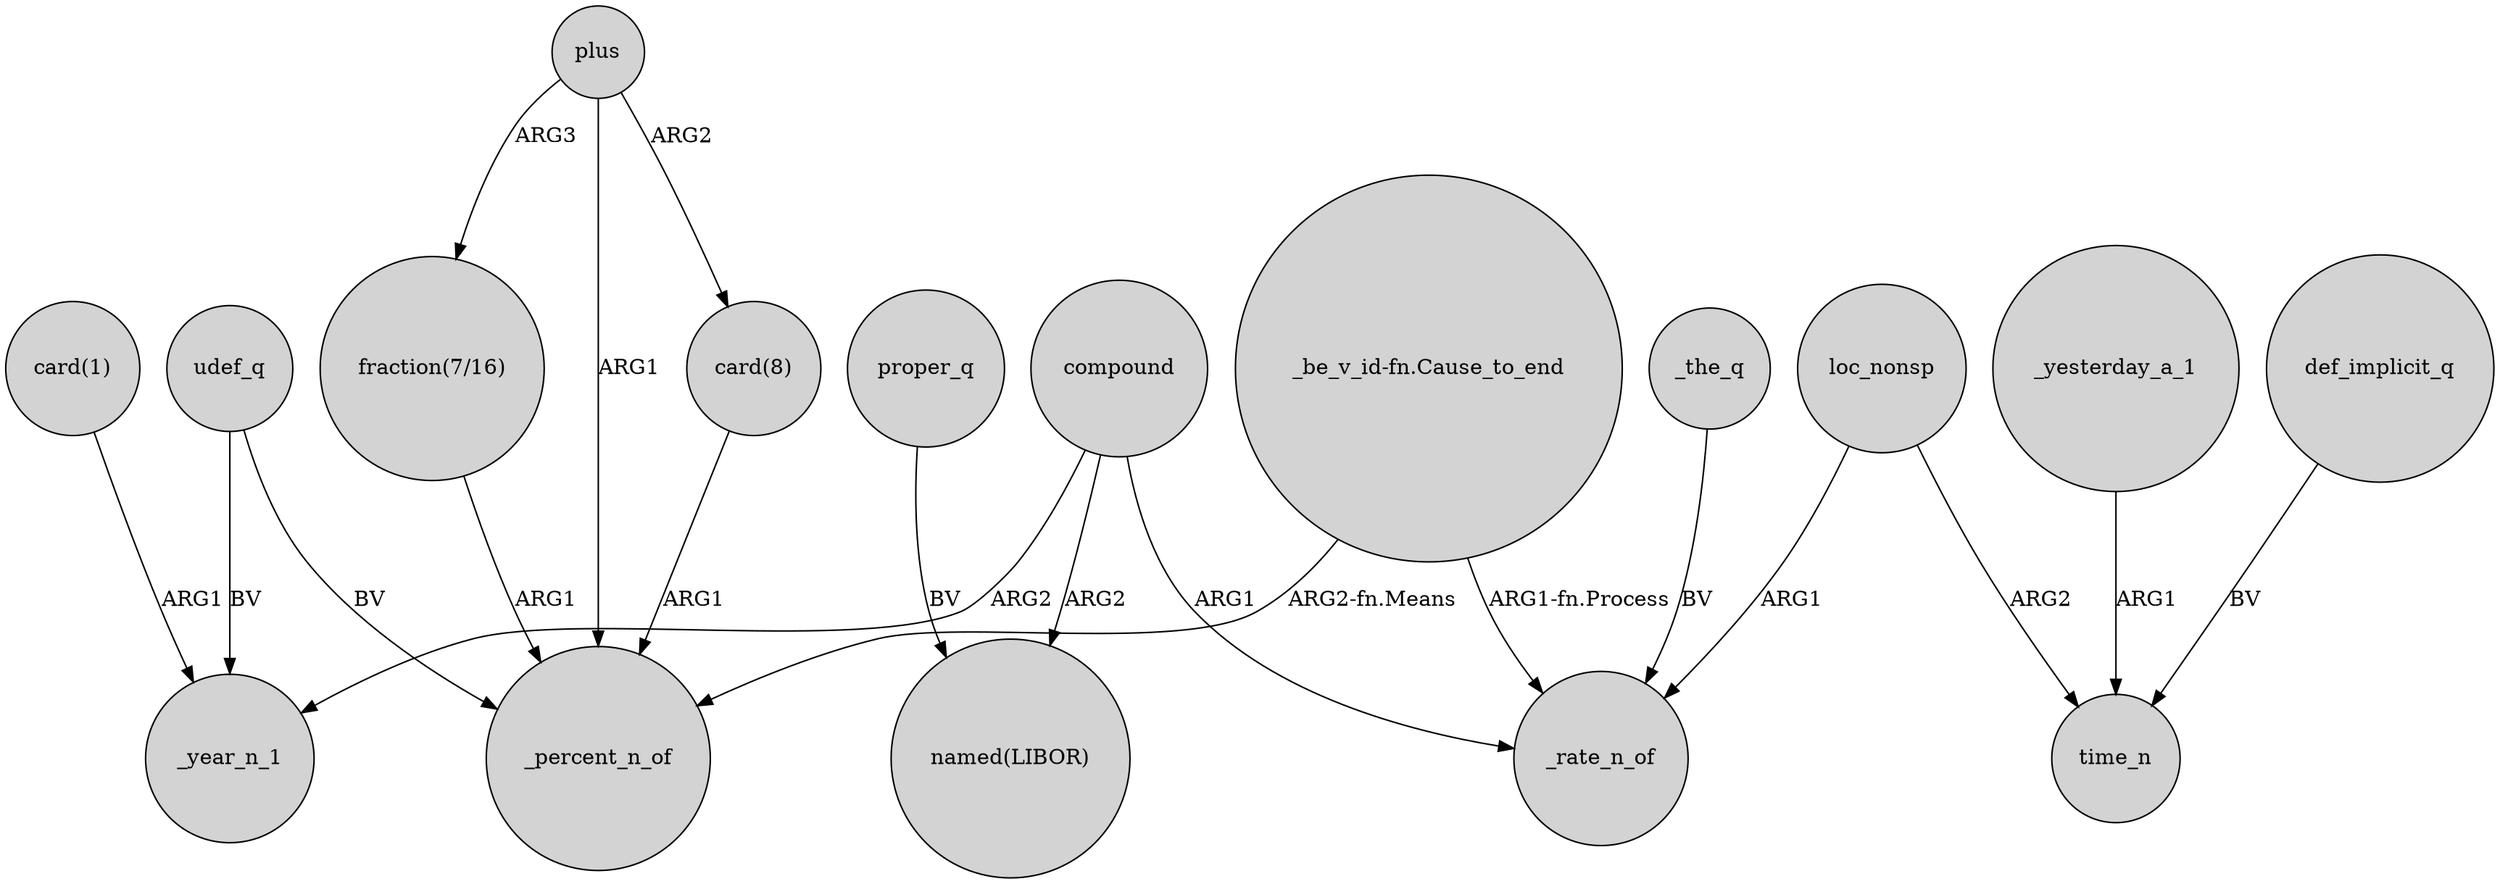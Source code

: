 digraph {
	node [shape=circle style=filled]
	"card(1)" -> _year_n_1 [label=ARG1]
	"fraction(7/16)" -> _percent_n_of [label=ARG1]
	plus -> "card(8)" [label=ARG2]
	_yesterday_a_1 -> time_n [label=ARG1]
	"card(8)" -> _percent_n_of [label=ARG1]
	compound -> _rate_n_of [label=ARG1]
	"_be_v_id-fn.Cause_to_end" -> _percent_n_of [label="ARG2-fn.Means"]
	plus -> _percent_n_of [label=ARG1]
	_the_q -> _rate_n_of [label=BV]
	compound -> "named(LIBOR)" [label=ARG2]
	plus -> "fraction(7/16)" [label=ARG3]
	compound -> _year_n_1 [label=ARG2]
	proper_q -> "named(LIBOR)" [label=BV]
	udef_q -> _percent_n_of [label=BV]
	loc_nonsp -> _rate_n_of [label=ARG1]
	udef_q -> _year_n_1 [label=BV]
	loc_nonsp -> time_n [label=ARG2]
	def_implicit_q -> time_n [label=BV]
	"_be_v_id-fn.Cause_to_end" -> _rate_n_of [label="ARG1-fn.Process"]
}
